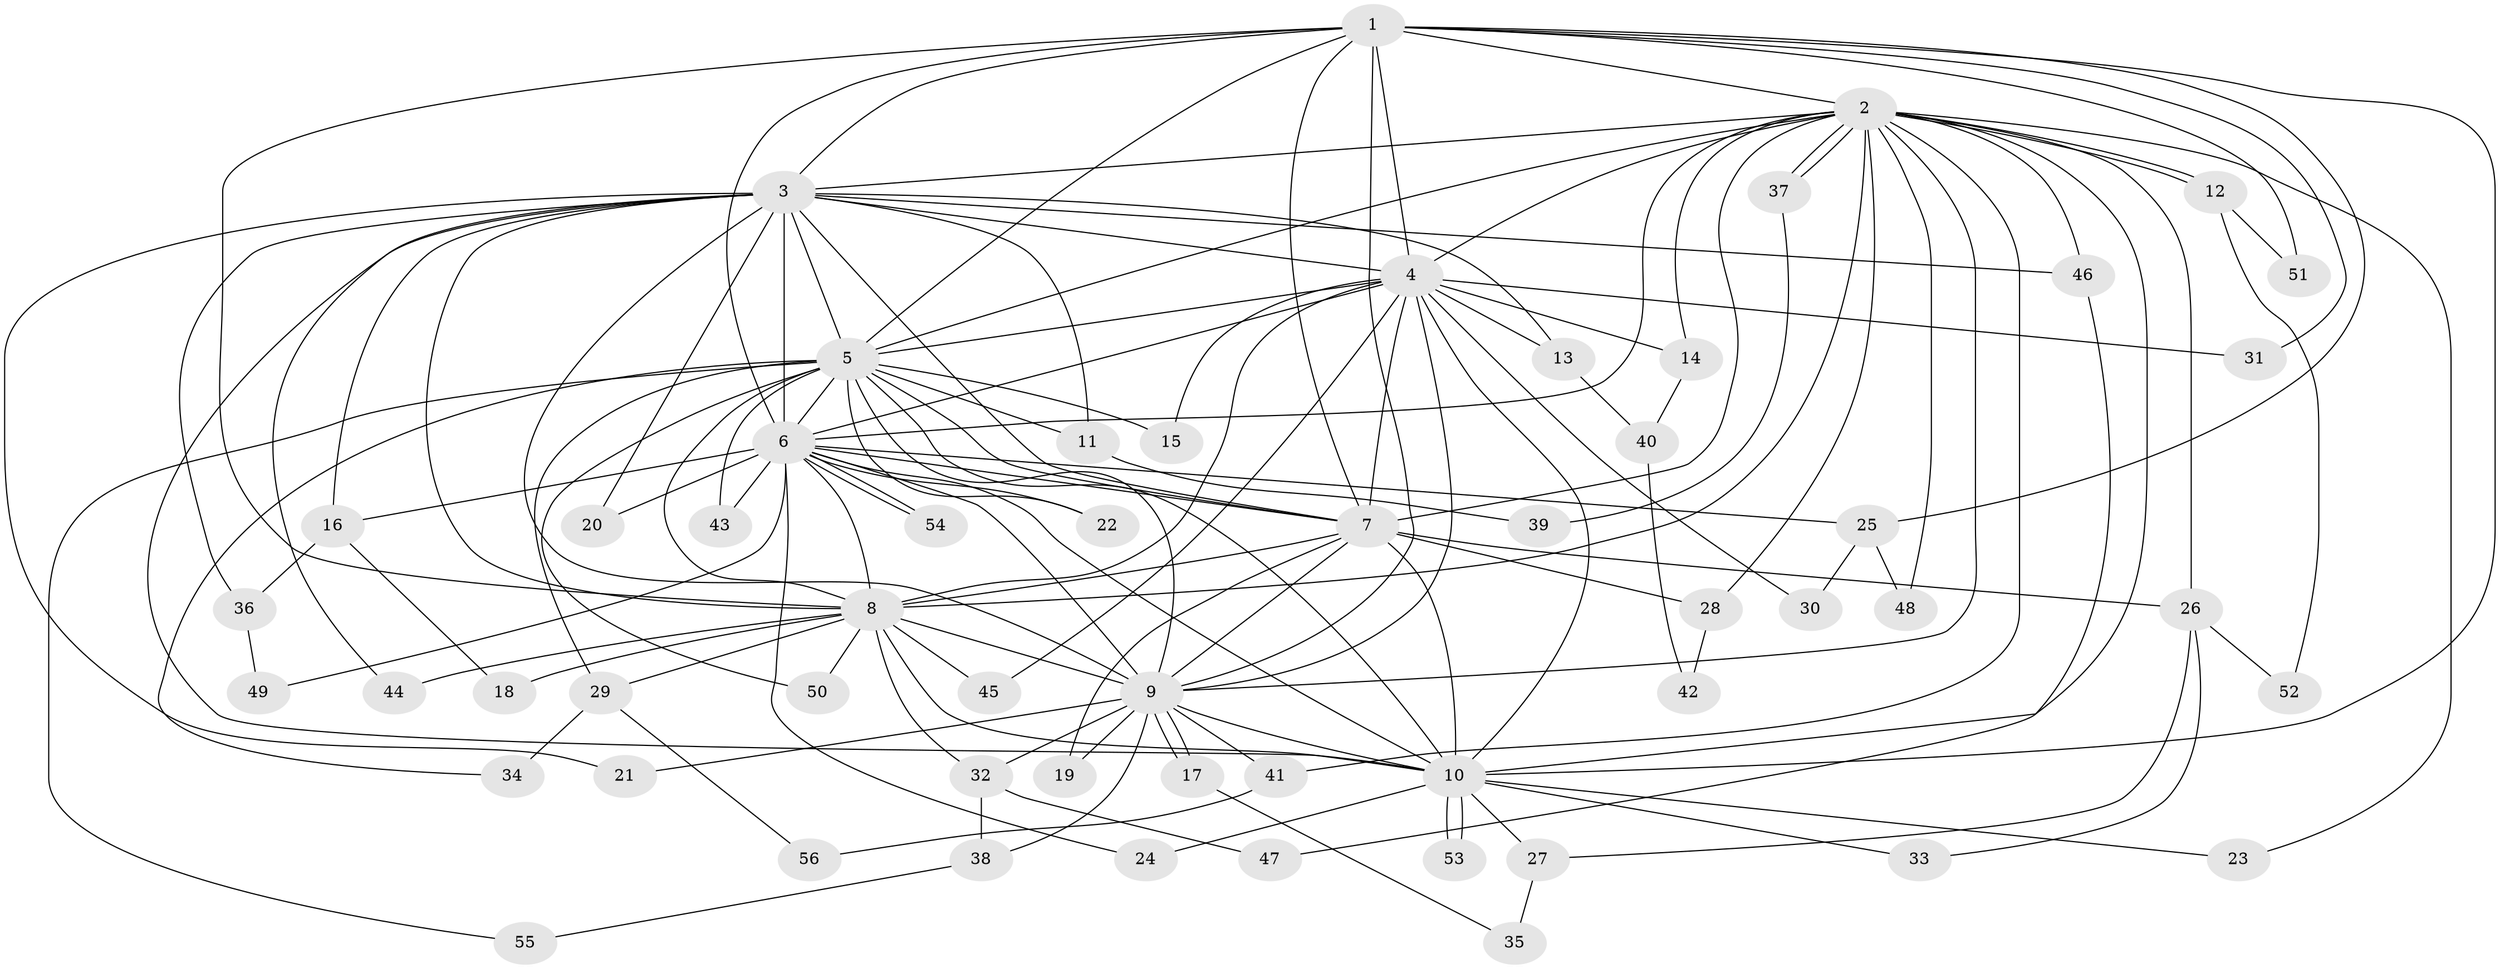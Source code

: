 // coarse degree distribution, {12: 0.05128205128205128, 18: 0.02564102564102564, 15: 0.02564102564102564, 13: 0.02564102564102564, 14: 0.05128205128205128, 19: 0.02564102564102564, 10: 0.02564102564102564, 3: 0.3076923076923077, 4: 0.05128205128205128, 2: 0.38461538461538464, 5: 0.02564102564102564}
// Generated by graph-tools (version 1.1) at 2025/41/03/06/25 10:41:41]
// undirected, 56 vertices, 137 edges
graph export_dot {
graph [start="1"]
  node [color=gray90,style=filled];
  1;
  2;
  3;
  4;
  5;
  6;
  7;
  8;
  9;
  10;
  11;
  12;
  13;
  14;
  15;
  16;
  17;
  18;
  19;
  20;
  21;
  22;
  23;
  24;
  25;
  26;
  27;
  28;
  29;
  30;
  31;
  32;
  33;
  34;
  35;
  36;
  37;
  38;
  39;
  40;
  41;
  42;
  43;
  44;
  45;
  46;
  47;
  48;
  49;
  50;
  51;
  52;
  53;
  54;
  55;
  56;
  1 -- 2;
  1 -- 3;
  1 -- 4;
  1 -- 5;
  1 -- 6;
  1 -- 7;
  1 -- 8;
  1 -- 9;
  1 -- 10;
  1 -- 25;
  1 -- 31;
  1 -- 51;
  2 -- 3;
  2 -- 4;
  2 -- 5;
  2 -- 6;
  2 -- 7;
  2 -- 8;
  2 -- 9;
  2 -- 10;
  2 -- 12;
  2 -- 12;
  2 -- 14;
  2 -- 23;
  2 -- 26;
  2 -- 28;
  2 -- 37;
  2 -- 37;
  2 -- 41;
  2 -- 46;
  2 -- 48;
  3 -- 4;
  3 -- 5;
  3 -- 6;
  3 -- 7;
  3 -- 8;
  3 -- 9;
  3 -- 10;
  3 -- 11;
  3 -- 13;
  3 -- 16;
  3 -- 20;
  3 -- 21;
  3 -- 36;
  3 -- 44;
  3 -- 46;
  4 -- 5;
  4 -- 6;
  4 -- 7;
  4 -- 8;
  4 -- 9;
  4 -- 10;
  4 -- 13;
  4 -- 14;
  4 -- 15;
  4 -- 30;
  4 -- 31;
  4 -- 45;
  5 -- 6;
  5 -- 7;
  5 -- 8;
  5 -- 9;
  5 -- 10;
  5 -- 11;
  5 -- 15;
  5 -- 22;
  5 -- 29;
  5 -- 34;
  5 -- 43;
  5 -- 50;
  5 -- 55;
  6 -- 7;
  6 -- 8;
  6 -- 9;
  6 -- 10;
  6 -- 16;
  6 -- 20;
  6 -- 22;
  6 -- 24;
  6 -- 25;
  6 -- 43;
  6 -- 49;
  6 -- 54;
  6 -- 54;
  7 -- 8;
  7 -- 9;
  7 -- 10;
  7 -- 19;
  7 -- 26;
  7 -- 28;
  8 -- 9;
  8 -- 10;
  8 -- 18;
  8 -- 29;
  8 -- 32;
  8 -- 44;
  8 -- 45;
  8 -- 50;
  9 -- 10;
  9 -- 17;
  9 -- 17;
  9 -- 19;
  9 -- 21;
  9 -- 32;
  9 -- 38;
  9 -- 41;
  10 -- 23;
  10 -- 24;
  10 -- 27;
  10 -- 33;
  10 -- 53;
  10 -- 53;
  11 -- 39;
  12 -- 51;
  12 -- 52;
  13 -- 40;
  14 -- 40;
  16 -- 18;
  16 -- 36;
  17 -- 35;
  25 -- 30;
  25 -- 48;
  26 -- 27;
  26 -- 33;
  26 -- 52;
  27 -- 35;
  28 -- 42;
  29 -- 34;
  29 -- 56;
  32 -- 38;
  32 -- 47;
  36 -- 49;
  37 -- 39;
  38 -- 55;
  40 -- 42;
  41 -- 56;
  46 -- 47;
}
